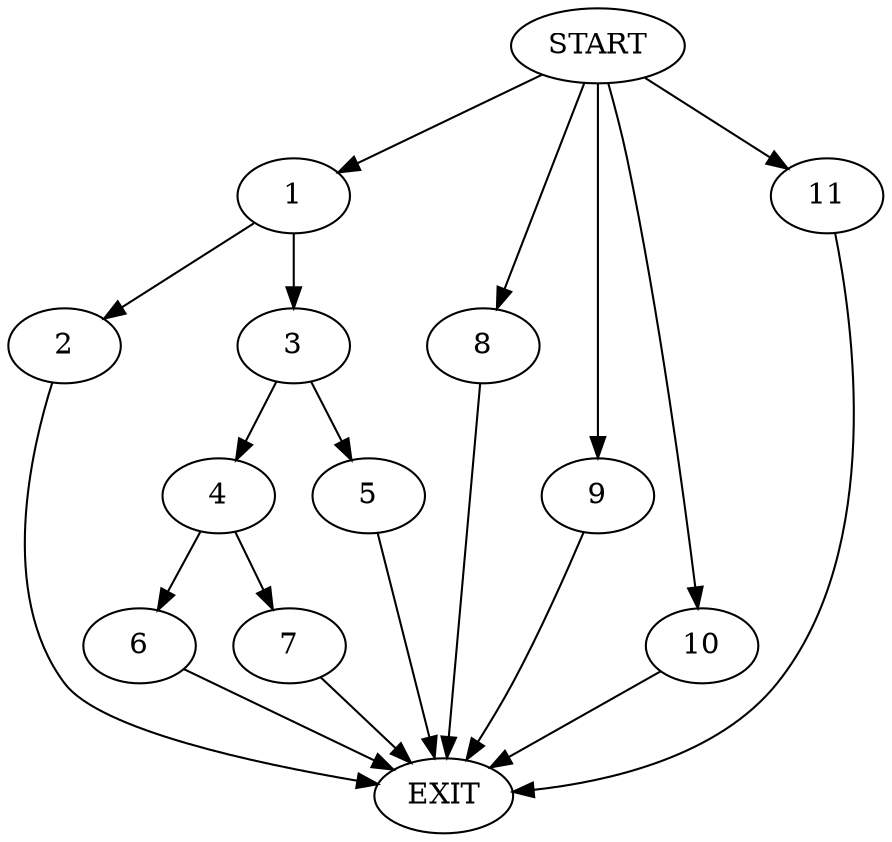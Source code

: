 digraph {
0 [label="START"]
12 [label="EXIT"]
0 -> 1
1 -> 2
1 -> 3
2 -> 12
3 -> 4
3 -> 5
4 -> 6
4 -> 7
5 -> 12
0 -> 8
8 -> 12
7 -> 12
6 -> 12
0 -> 9
9 -> 12
0 -> 10
10 -> 12
0 -> 11
11 -> 12
}
